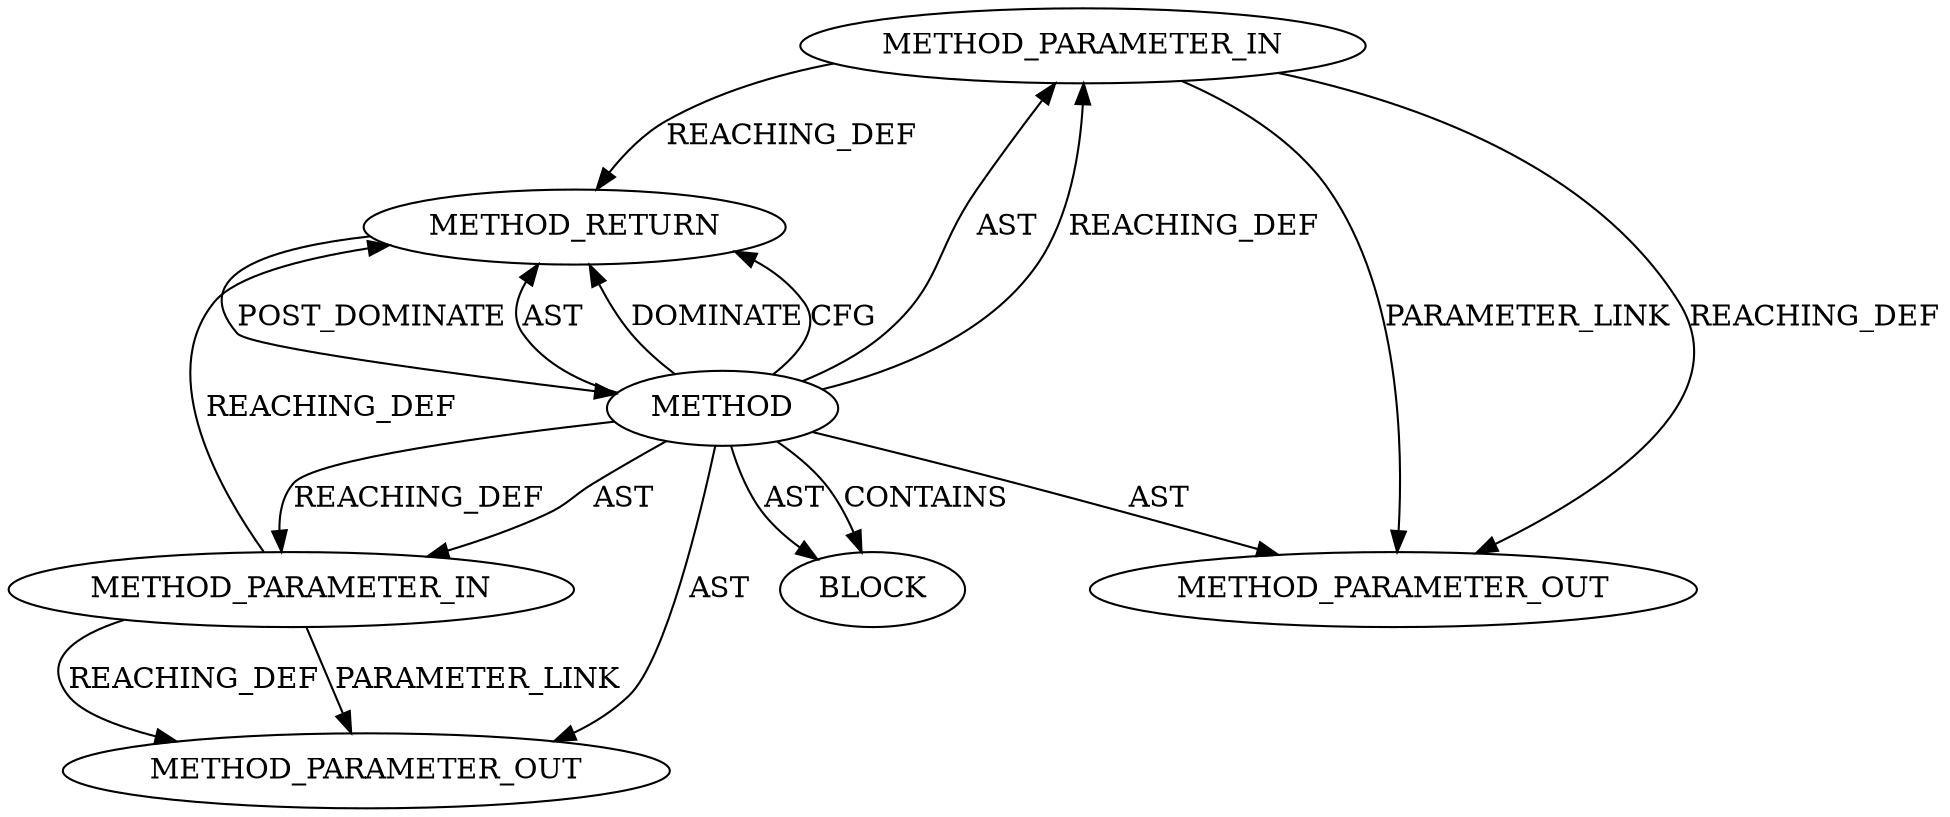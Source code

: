 digraph {
  26139 [label=METHOD_PARAMETER_IN ORDER=1 CODE="p1" IS_VARIADIC=false TYPE_FULL_NAME="ANY" EVALUATION_STRATEGY="BY_VALUE" INDEX=1 NAME="p1"]
  26141 [label=BLOCK ORDER=1 ARGUMENT_INDEX=1 CODE="<empty>" TYPE_FULL_NAME="ANY"]
  26140 [label=METHOD_PARAMETER_IN ORDER=2 CODE="p2" IS_VARIADIC=false TYPE_FULL_NAME="ANY" EVALUATION_STRATEGY="BY_VALUE" INDEX=2 NAME="p2"]
  26142 [label=METHOD_RETURN ORDER=2 CODE="RET" TYPE_FULL_NAME="ANY" EVALUATION_STRATEGY="BY_VALUE"]
  27456 [label=METHOD_PARAMETER_OUT ORDER=2 CODE="p2" IS_VARIADIC=false TYPE_FULL_NAME="ANY" EVALUATION_STRATEGY="BY_VALUE" INDEX=2 NAME="p2"]
  27455 [label=METHOD_PARAMETER_OUT ORDER=1 CODE="p1" IS_VARIADIC=false TYPE_FULL_NAME="ANY" EVALUATION_STRATEGY="BY_VALUE" INDEX=1 NAME="p1"]
  26138 [label=METHOD AST_PARENT_TYPE="NAMESPACE_BLOCK" AST_PARENT_FULL_NAME="<global>" ORDER=0 CODE="<empty>" FULL_NAME="EVP_CIPHER_param_to_asn1" IS_EXTERNAL=true FILENAME="<empty>" SIGNATURE="" NAME="EVP_CIPHER_param_to_asn1"]
  26138 -> 26139 [label=AST ]
  26138 -> 26142 [label=AST ]
  26140 -> 26142 [label=REACHING_DEF VARIABLE="p2"]
  26139 -> 27455 [label=PARAMETER_LINK ]
  26138 -> 26140 [label=REACHING_DEF VARIABLE=""]
  26139 -> 27455 [label=REACHING_DEF VARIABLE="p1"]
  26138 -> 26139 [label=REACHING_DEF VARIABLE=""]
  26138 -> 27456 [label=AST ]
  26138 -> 27455 [label=AST ]
  26138 -> 26142 [label=DOMINATE ]
  26138 -> 26142 [label=CFG ]
  26142 -> 26138 [label=POST_DOMINATE ]
  26138 -> 26141 [label=AST ]
  26138 -> 26140 [label=AST ]
  26138 -> 26141 [label=CONTAINS ]
  26139 -> 26142 [label=REACHING_DEF VARIABLE="p1"]
  26140 -> 27456 [label=REACHING_DEF VARIABLE="p2"]
  26140 -> 27456 [label=PARAMETER_LINK ]
}
